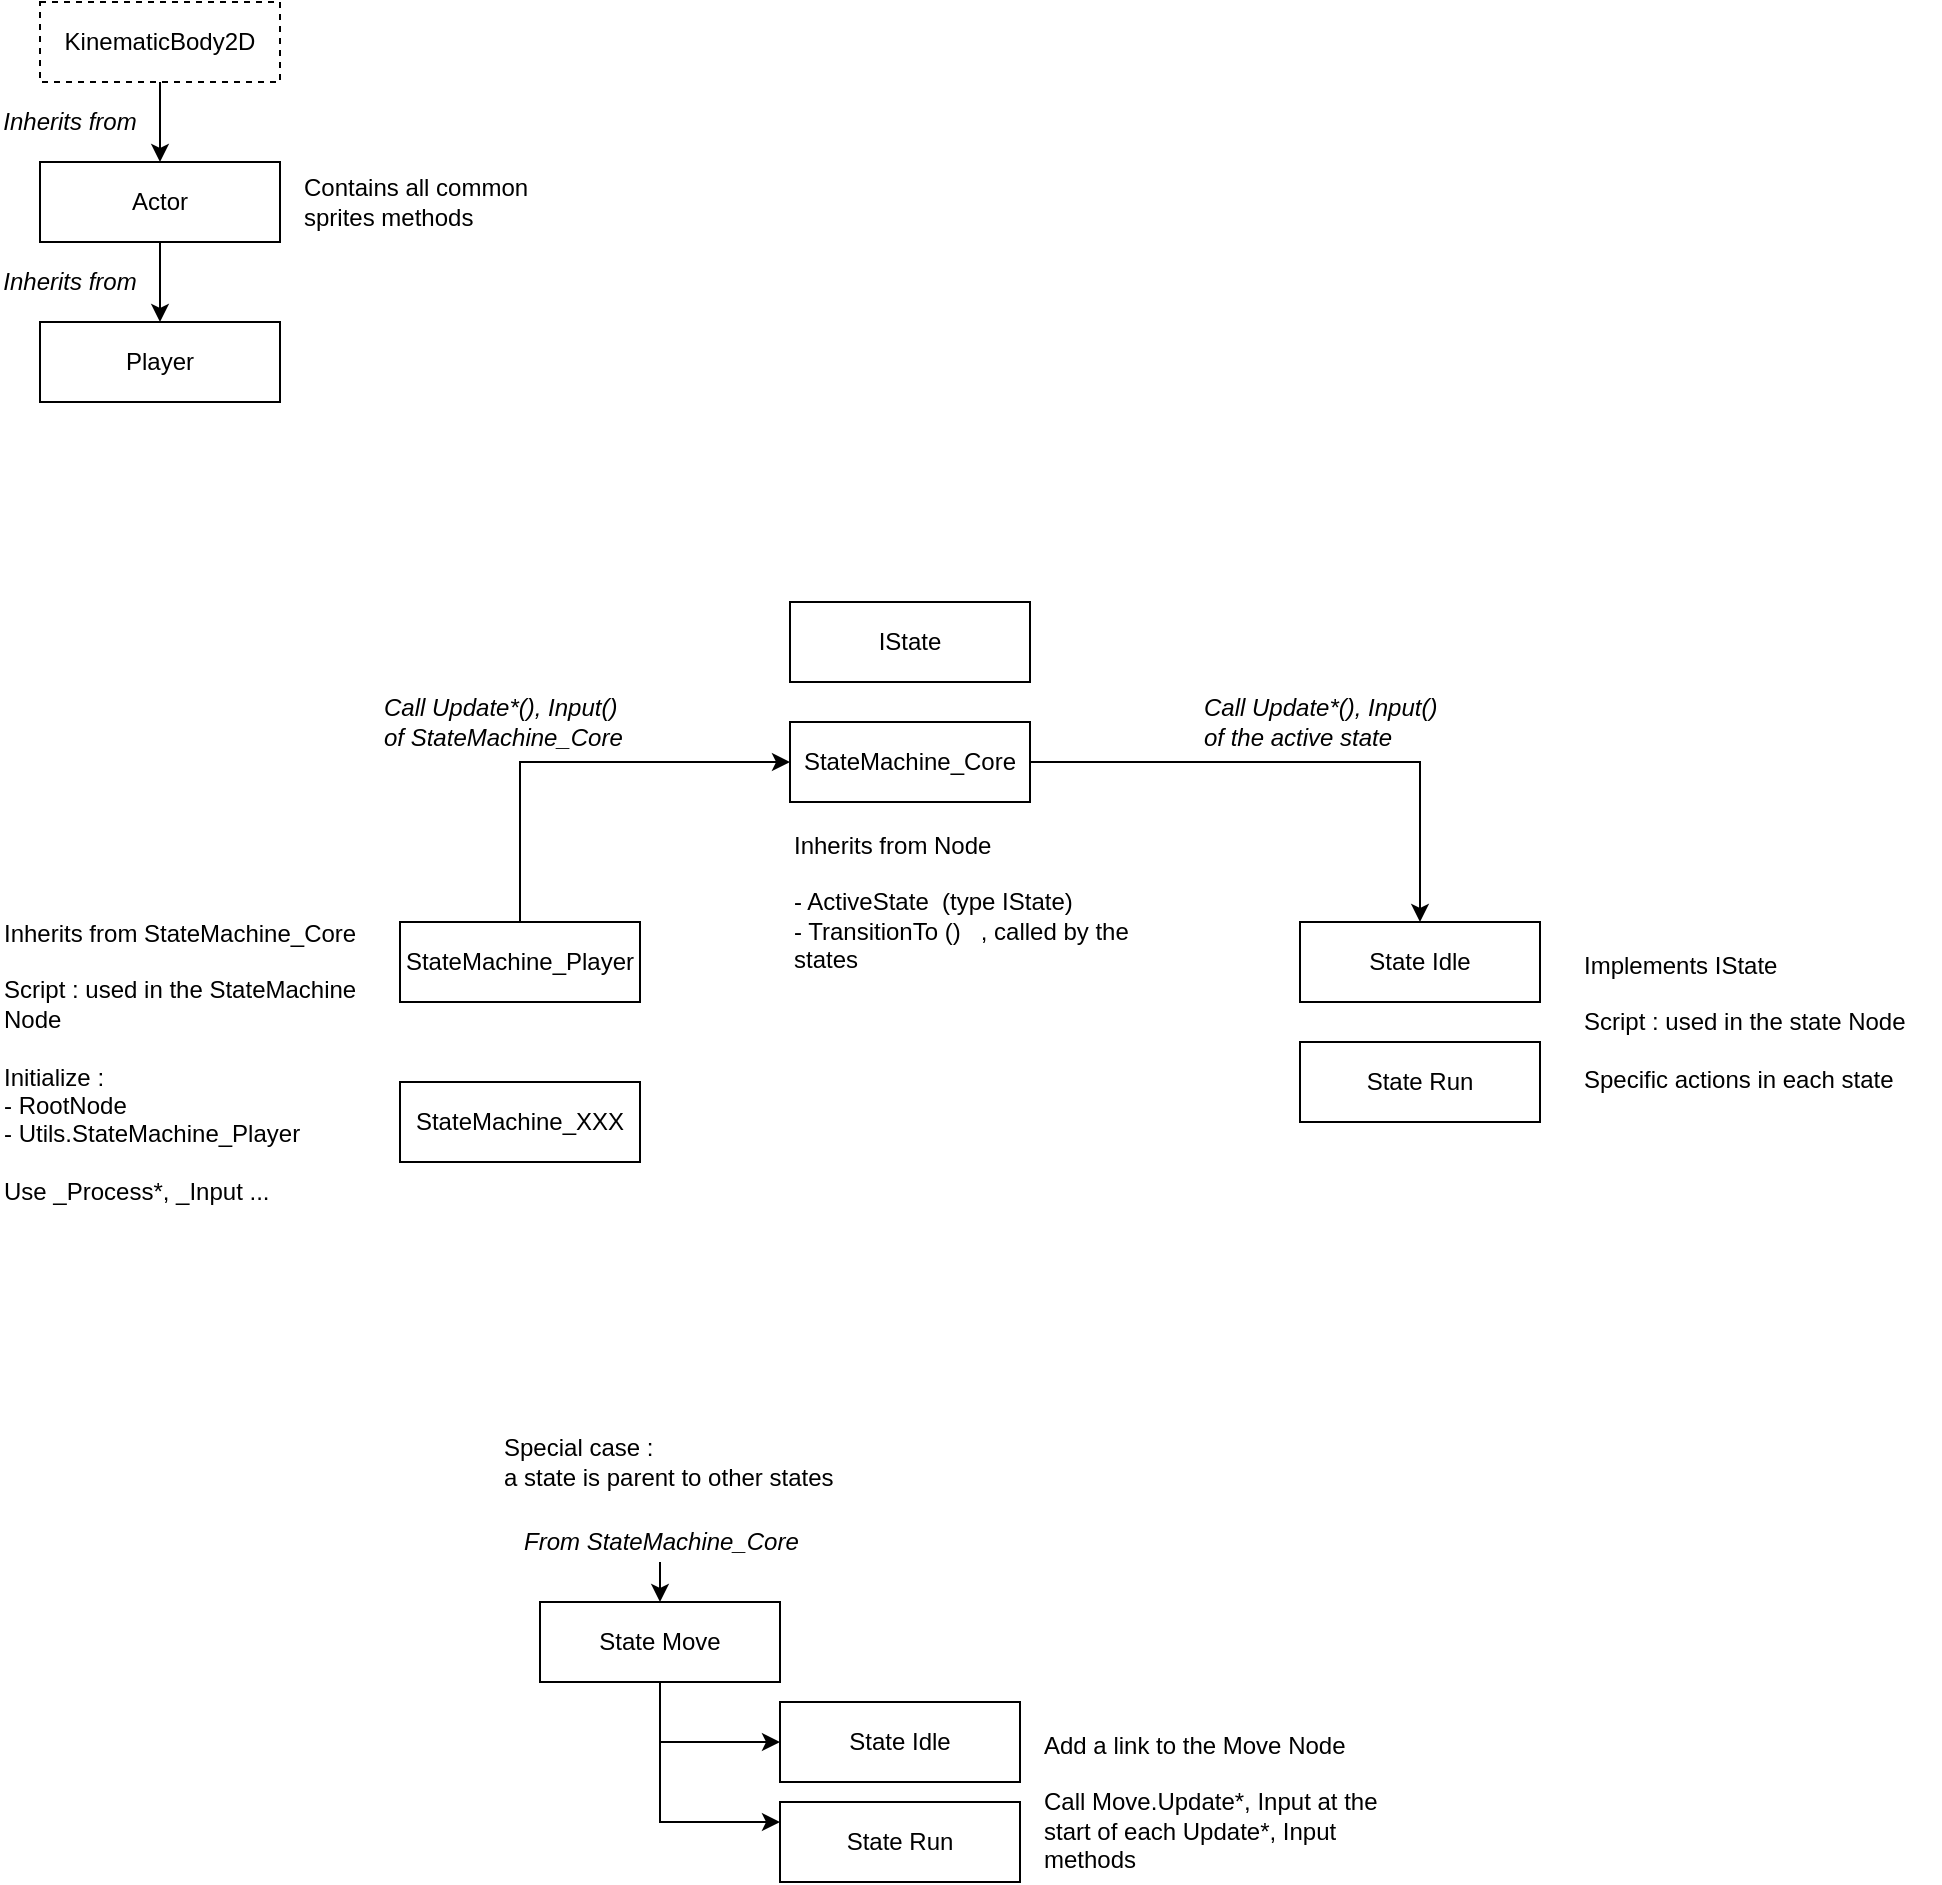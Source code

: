 <mxfile version="14.2.4" type="embed">
    <diagram id="Ow15xuX50rt1_093P2ax" name="Page-1">
        <mxGraphModel dx="1178" dy="790" grid="1" gridSize="10" guides="1" tooltips="1" connect="1" arrows="1" fold="1" page="1" pageScale="1" pageWidth="850" pageHeight="1100" math="0" shadow="0">
            <root>
                <mxCell id="0"/>
                <mxCell id="1" parent="0"/>
                <mxCell id="7" value="" style="edgeStyle=orthogonalEdgeStyle;rounded=0;orthogonalLoop=1;jettySize=auto;html=1;" parent="1" source="2" target="4" edge="1">
                    <mxGeometry relative="1" as="geometry"/>
                </mxCell>
                <mxCell id="2" value="Actor" style="rounded=0;whiteSpace=wrap;html=1;" parent="1" vertex="1">
                    <mxGeometry x="40" y="100" width="120" height="40" as="geometry"/>
                </mxCell>
                <mxCell id="4" value="Player" style="rounded=0;whiteSpace=wrap;html=1;" parent="1" vertex="1">
                    <mxGeometry x="40" y="180" width="120" height="40" as="geometry"/>
                </mxCell>
                <mxCell id="6" value="" style="edgeStyle=orthogonalEdgeStyle;rounded=0;orthogonalLoop=1;jettySize=auto;html=1;entryX=0.5;entryY=0;entryDx=0;entryDy=0;" parent="1" source="5" target="2" edge="1">
                    <mxGeometry relative="1" as="geometry">
                        <mxPoint x="100" y="90" as="targetPoint"/>
                    </mxGeometry>
                </mxCell>
                <mxCell id="5" value="KinematicBody2D" style="rounded=0;whiteSpace=wrap;html=1;dashed=1;" parent="1" vertex="1">
                    <mxGeometry x="40" y="20" width="120" height="40" as="geometry"/>
                </mxCell>
                <mxCell id="8" value="Contains all common sprites methods" style="text;html=1;strokeColor=none;fillColor=none;align=left;verticalAlign=middle;whiteSpace=wrap;rounded=0;dashed=1;" parent="1" vertex="1">
                    <mxGeometry x="170" y="110" width="140" height="20" as="geometry"/>
                </mxCell>
                <mxCell id="9" value="Inherits from" style="text;html=1;strokeColor=none;fillColor=none;align=center;verticalAlign=middle;whiteSpace=wrap;rounded=0;dashed=1;fontStyle=2" parent="1" vertex="1">
                    <mxGeometry x="20" y="70" width="70" height="20" as="geometry"/>
                </mxCell>
                <mxCell id="11" value="Inherits from" style="text;html=1;strokeColor=none;fillColor=none;align=center;verticalAlign=middle;whiteSpace=wrap;rounded=0;dashed=1;fontStyle=2" parent="1" vertex="1">
                    <mxGeometry x="20" y="150" width="70" height="20" as="geometry"/>
                </mxCell>
                <mxCell id="18" style="edgeStyle=orthogonalEdgeStyle;rounded=0;orthogonalLoop=1;jettySize=auto;html=1;exitX=0.5;exitY=0;exitDx=0;exitDy=0;entryX=0;entryY=0.5;entryDx=0;entryDy=0;" edge="1" parent="1" source="12" target="15">
                    <mxGeometry relative="1" as="geometry">
                        <Array as="points">
                            <mxPoint x="280" y="400"/>
                        </Array>
                    </mxGeometry>
                </mxCell>
                <mxCell id="12" value="StateMachine_Player" style="rounded=0;whiteSpace=wrap;html=1;" vertex="1" parent="1">
                    <mxGeometry x="220" y="480" width="120" height="40" as="geometry"/>
                </mxCell>
                <mxCell id="13" value="StateMachine_XXX" style="rounded=0;whiteSpace=wrap;html=1;" vertex="1" parent="1">
                    <mxGeometry x="220" y="560" width="120" height="40" as="geometry"/>
                </mxCell>
                <mxCell id="14" value="&lt;span style=&quot;text-align: center&quot;&gt;Inherits from StateMachine_Core&lt;br&gt;&lt;br&gt;&lt;/span&gt;&lt;span style=&quot;text-align: center&quot;&gt;Script : used in the StateMachine Node&lt;/span&gt;&lt;br style=&quot;text-align: center&quot;&gt;&lt;span style=&quot;text-align: center&quot;&gt;&lt;br&gt;Initialize : &lt;br&gt;- RootNode&lt;br&gt;- Utils.StateMachine_Player&lt;br&gt;&lt;br&gt;Use _Process*, _Input ...&lt;br&gt;&lt;/span&gt;" style="text;html=1;strokeColor=none;fillColor=none;align=left;verticalAlign=middle;whiteSpace=wrap;rounded=0;dashed=1;" vertex="1" parent="1">
                    <mxGeometry x="20" y="470" width="180" height="160" as="geometry"/>
                </mxCell>
                <mxCell id="22" style="edgeStyle=orthogonalEdgeStyle;rounded=0;orthogonalLoop=1;jettySize=auto;html=1;exitX=1;exitY=0.5;exitDx=0;exitDy=0;entryX=0.5;entryY=0;entryDx=0;entryDy=0;" edge="1" parent="1" source="15" target="20">
                    <mxGeometry relative="1" as="geometry"/>
                </mxCell>
                <mxCell id="15" value="StateMachine_Core" style="rounded=0;whiteSpace=wrap;html=1;" vertex="1" parent="1">
                    <mxGeometry x="415" y="380" width="120" height="40" as="geometry"/>
                </mxCell>
                <mxCell id="16" value="&lt;span style=&quot;text-align: center&quot;&gt;Inherits from Node&lt;br&gt;&lt;br&gt;&lt;/span&gt;&lt;span style=&quot;text-align: center&quot;&gt;- ActiveState&amp;nbsp; (type IState)&lt;br&gt;- TransitionTo ()&amp;nbsp; &amp;nbsp;, called by the states&lt;br&gt;&lt;/span&gt;" style="text;html=1;strokeColor=none;fillColor=none;align=left;verticalAlign=middle;whiteSpace=wrap;rounded=0;dashed=1;" vertex="1" parent="1">
                    <mxGeometry x="415" y="430" width="180" height="80" as="geometry"/>
                </mxCell>
                <mxCell id="19" value="&lt;span style=&quot;text-align: center&quot;&gt;Call Update*(), Input() &lt;br&gt;of StateMachine_Core&lt;br&gt;&lt;/span&gt;" style="text;html=1;strokeColor=none;fillColor=none;align=left;verticalAlign=middle;whiteSpace=wrap;rounded=0;dashed=1;fontStyle=2" vertex="1" parent="1">
                    <mxGeometry x="210" y="360" width="180" height="40" as="geometry"/>
                </mxCell>
                <mxCell id="20" value="State Idle" style="rounded=0;whiteSpace=wrap;html=1;" vertex="1" parent="1">
                    <mxGeometry x="670" y="480" width="120" height="40" as="geometry"/>
                </mxCell>
                <mxCell id="21" value="State Run" style="rounded=0;whiteSpace=wrap;html=1;" vertex="1" parent="1">
                    <mxGeometry x="670" y="540" width="120" height="40" as="geometry"/>
                </mxCell>
                <mxCell id="23" value="&lt;span style=&quot;text-align: center&quot;&gt;Call Update*(), Input() &lt;br&gt;of the active state&lt;br&gt;&lt;/span&gt;" style="text;html=1;strokeColor=none;fillColor=none;align=left;verticalAlign=middle;whiteSpace=wrap;rounded=0;dashed=1;fontStyle=2" vertex="1" parent="1">
                    <mxGeometry x="620" y="360" width="180" height="40" as="geometry"/>
                </mxCell>
                <mxCell id="24" value="IState" style="rounded=0;whiteSpace=wrap;html=1;" vertex="1" parent="1">
                    <mxGeometry x="415" y="320" width="120" height="40" as="geometry"/>
                </mxCell>
                <mxCell id="25" value="&lt;span style=&quot;text-align: center&quot;&gt;Implements IState&lt;br&gt;&lt;br&gt;&lt;/span&gt;&lt;span style=&quot;text-align: center&quot;&gt;Script : used in the state Node&lt;/span&gt;&lt;span style=&quot;text-align: center&quot;&gt;&lt;br&gt;&lt;/span&gt;&lt;span style=&quot;text-align: center&quot;&gt;&lt;br&gt;Specific actions in each state&lt;br&gt;&lt;/span&gt;" style="text;html=1;strokeColor=none;fillColor=none;align=left;verticalAlign=middle;whiteSpace=wrap;rounded=0;dashed=1;" vertex="1" parent="1">
                    <mxGeometry x="810" y="490" width="180" height="80" as="geometry"/>
                </mxCell>
                <mxCell id="26" style="edgeStyle=orthogonalEdgeStyle;rounded=0;orthogonalLoop=1;jettySize=auto;html=1;entryX=0.5;entryY=0;entryDx=0;entryDy=0;" edge="1" parent="1" target="27">
                    <mxGeometry relative="1" as="geometry">
                        <mxPoint x="350" y="800" as="sourcePoint"/>
                    </mxGeometry>
                </mxCell>
                <mxCell id="33" style="edgeStyle=orthogonalEdgeStyle;rounded=0;orthogonalLoop=1;jettySize=auto;html=1;exitX=0.5;exitY=1;exitDx=0;exitDy=0;entryX=0;entryY=0.5;entryDx=0;entryDy=0;" edge="1" parent="1" source="27" target="32">
                    <mxGeometry relative="1" as="geometry"/>
                </mxCell>
                <mxCell id="34" style="edgeStyle=orthogonalEdgeStyle;rounded=0;orthogonalLoop=1;jettySize=auto;html=1;exitX=0.5;exitY=1;exitDx=0;exitDy=0;entryX=0;entryY=0.25;entryDx=0;entryDy=0;" edge="1" parent="1" source="27" target="28">
                    <mxGeometry relative="1" as="geometry"/>
                </mxCell>
                <mxCell id="27" value="State Move" style="rounded=0;whiteSpace=wrap;html=1;" vertex="1" parent="1">
                    <mxGeometry x="290" y="820" width="120" height="40" as="geometry"/>
                </mxCell>
                <mxCell id="28" value="State Run" style="rounded=0;whiteSpace=wrap;html=1;" vertex="1" parent="1">
                    <mxGeometry x="410" y="920" width="120" height="40" as="geometry"/>
                </mxCell>
                <mxCell id="29" value="&lt;span style=&quot;text-align: center&quot;&gt;From&lt;/span&gt;&lt;span style=&quot;text-align: center&quot;&gt;&amp;nbsp;StateMachine_Core&lt;/span&gt;&lt;span style=&quot;text-align: center&quot;&gt;&lt;br&gt;&lt;/span&gt;" style="text;html=1;strokeColor=none;fillColor=none;align=left;verticalAlign=middle;whiteSpace=wrap;rounded=0;dashed=1;fontStyle=2" vertex="1" parent="1">
                    <mxGeometry x="280" y="770" width="180" height="40" as="geometry"/>
                </mxCell>
                <mxCell id="32" value="State Idle" style="rounded=0;whiteSpace=wrap;html=1;" vertex="1" parent="1">
                    <mxGeometry x="410" y="870" width="120" height="40" as="geometry"/>
                </mxCell>
                <mxCell id="35" value="&lt;span style=&quot;text-align: center&quot;&gt;Special case : &lt;br&gt;a state is parent to other states&lt;br&gt;&lt;/span&gt;" style="text;html=1;strokeColor=none;fillColor=none;align=left;verticalAlign=middle;whiteSpace=wrap;rounded=0;dashed=1;" vertex="1" parent="1">
                    <mxGeometry x="270" y="730" width="180" height="40" as="geometry"/>
                </mxCell>
                <mxCell id="36" value="&lt;span style=&quot;text-align: center&quot;&gt;Add a link to the Move Node&lt;br&gt;&lt;br&gt;Call&amp;nbsp;&lt;/span&gt;&lt;span style=&quot;text-align: center&quot;&gt;Move.Update*, Input at the start of each&amp;nbsp;&lt;/span&gt;&lt;span style=&quot;text-align: center&quot;&gt;Update*, Input&amp;nbsp;&lt;/span&gt;&lt;span style=&quot;text-align: center&quot;&gt;&lt;br&gt;methods&lt;/span&gt;&lt;span style=&quot;text-align: center&quot;&gt;&lt;br&gt;&lt;/span&gt;" style="text;html=1;strokeColor=none;fillColor=none;align=left;verticalAlign=middle;whiteSpace=wrap;rounded=0;dashed=1;" vertex="1" parent="1">
                    <mxGeometry x="540" y="880" width="180" height="80" as="geometry"/>
                </mxCell>
            </root>
        </mxGraphModel>
    </diagram>
</mxfile>